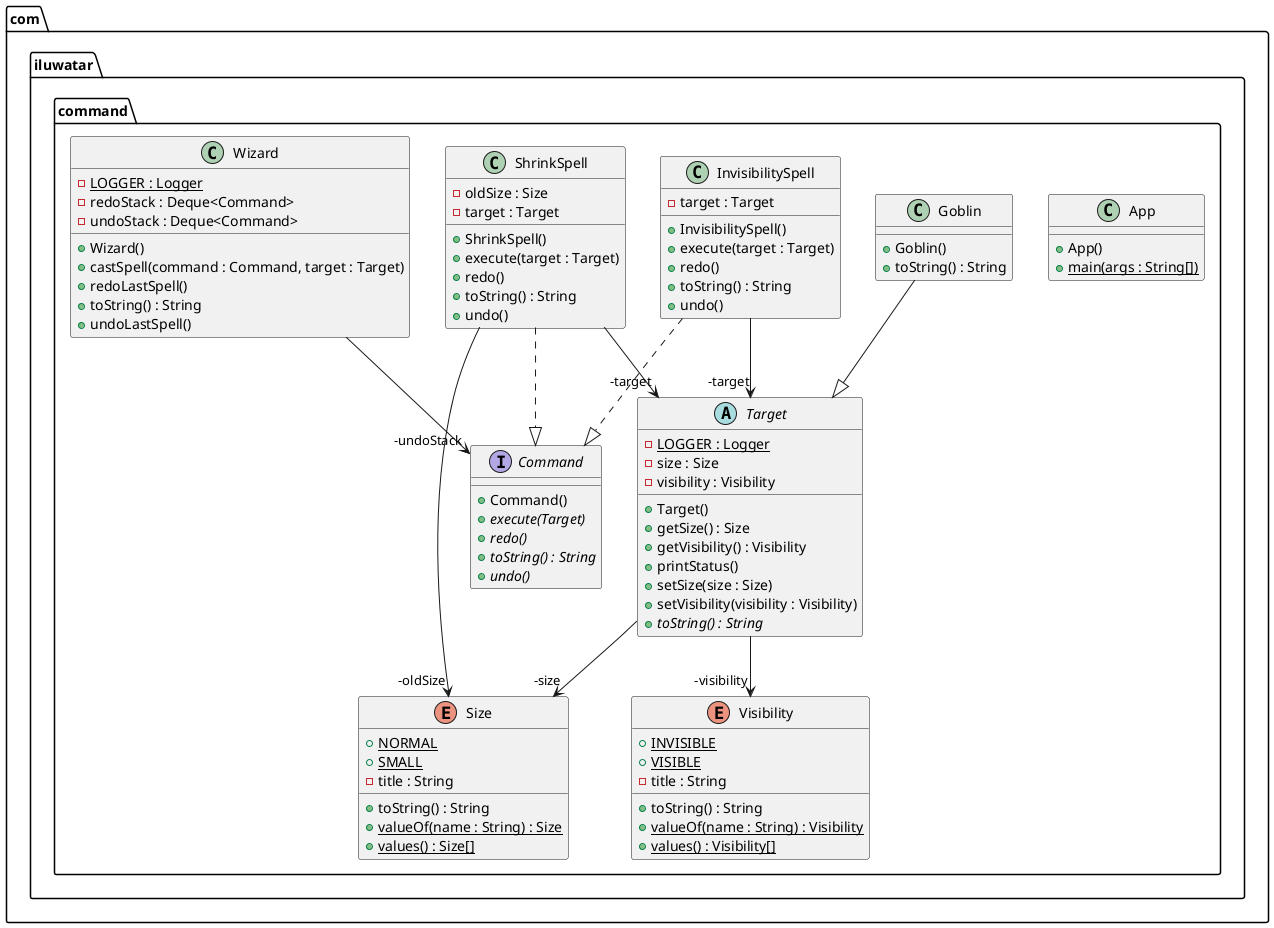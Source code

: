 @startuml
package com.iluwatar.command {
  class App {
    + App()
    + main(args : String[]) {static}
  }
  interface Command {
    + Command()
    + execute(Target) {abstract}
    + redo() {abstract}
    + toString() : String {abstract}
    + undo() {abstract}
  }
  class Goblin {
    + Goblin()
    + toString() : String
  }
  class InvisibilitySpell {
    - target : Target
    + InvisibilitySpell()
    + execute(target : Target)
    + redo()
    + toString() : String
    + undo()
  }
  class ShrinkSpell {
    - oldSize : Size
    - target : Target
    + ShrinkSpell()
    + execute(target : Target)
    + redo()
    + toString() : String
    + undo()
  }
  enum Size {
    + NORMAL {static}
    + SMALL {static}
    - title : String
    + toString() : String
    + valueOf(name : String) : Size {static}
    + values() : Size[] {static}
  }
  abstract class Target {
    - LOGGER : Logger {static}
    - size : Size
    - visibility : Visibility
    + Target()
    + getSize() : Size
    + getVisibility() : Visibility
    + printStatus()
    + setSize(size : Size)
    + setVisibility(visibility : Visibility)
    + toString() : String {abstract}
  }
  enum Visibility {
    + INVISIBLE {static}
    + VISIBLE {static}
    - title : String
    + toString() : String
    + valueOf(name : String) : Visibility {static}
    + values() : Visibility[] {static}
  }
  class Wizard {
    - LOGGER : Logger {static}
    - redoStack : Deque<Command>
    - undoStack : Deque<Command>
    + Wizard()
    + castSpell(command : Command, target : Target)
    + redoLastSpell()
    + toString() : String
    + undoLastSpell()
  }
}
Target -->  "-size" Size
Wizard -->  "-undoStack" Command
ShrinkSpell -->  "-oldSize" Size
InvisibilitySpell -->  "-target" Target
ShrinkSpell -->  "-target" Target
Target -->  "-visibility" Visibility
Goblin --|> Target
InvisibilitySpell ..|> Command
ShrinkSpell ..|> Command
@enduml

